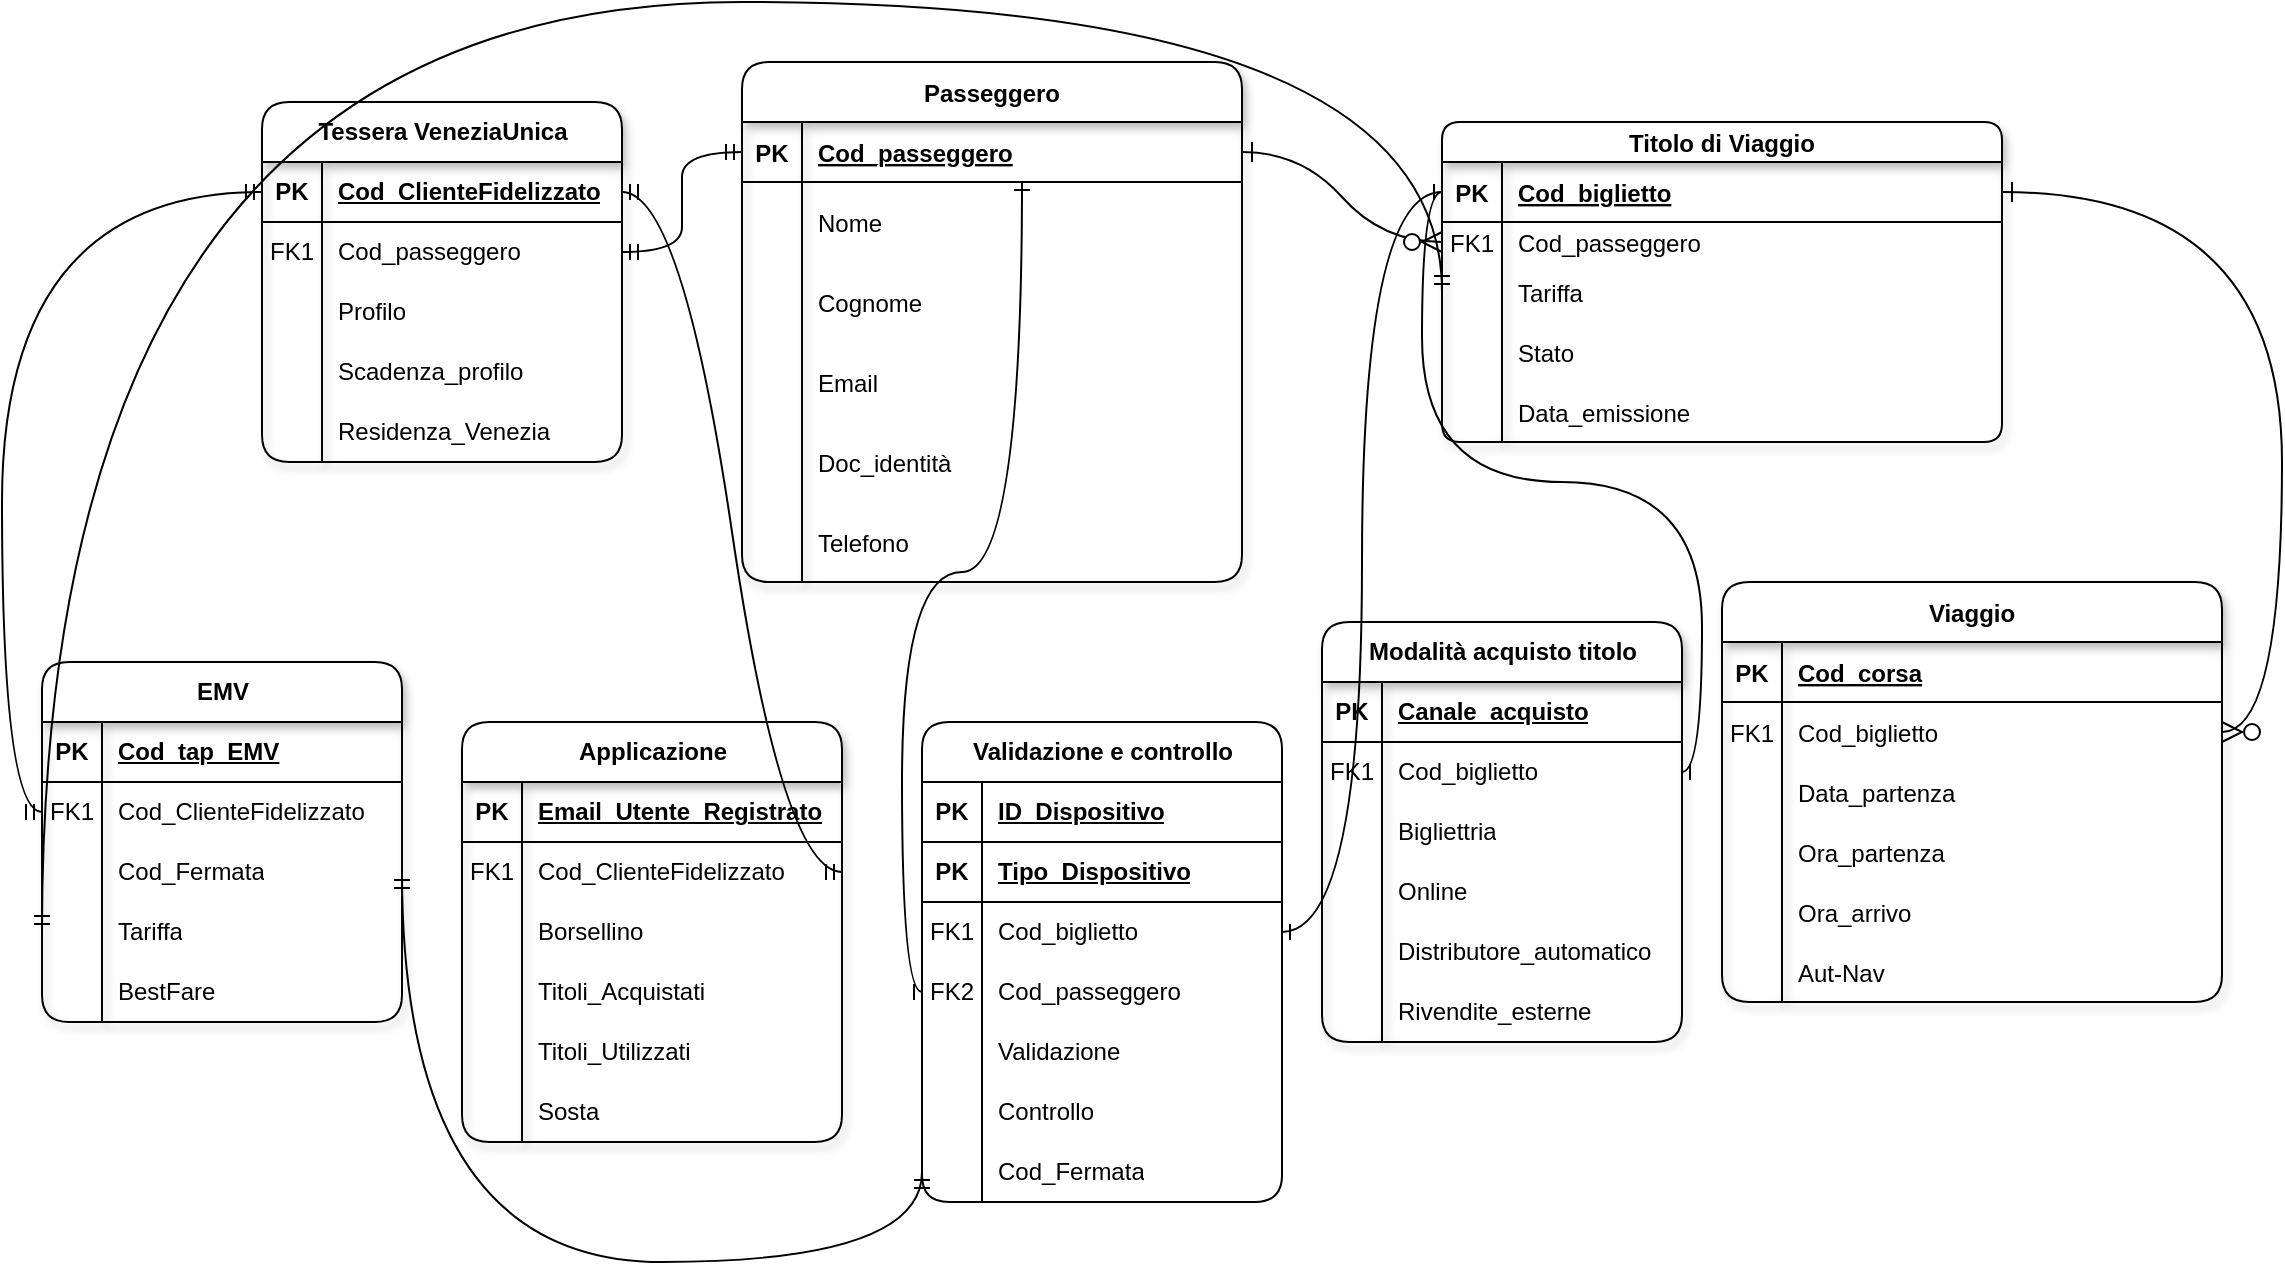 <mxfile version="26.2.9">
  <diagram id="uiYRO5abtkXsptoAHtHN" name="Page-1">
    <mxGraphModel grid="1" page="0" gridSize="10" guides="1" tooltips="1" connect="1" arrows="1" fold="1" pageScale="1" pageWidth="827" pageHeight="1169" math="0" shadow="0">
      <root>
        <mxCell id="0" />
        <mxCell id="1" parent="0" />
        <mxCell id="qtlyHXElB4__tiP_mfNX-1" value="" style="edgeStyle=entityRelationEdgeStyle;endArrow=ERzeroToMany;startArrow=ERone;endFill=1;startFill=0;rounded=0;fontSize=12;startSize=8;endSize=8;curved=1;" edge="1" parent="1" source="qtlyHXElB4__tiP_mfNX-24" target="qtlyHXElB4__tiP_mfNX-7">
          <mxGeometry width="100" height="100" relative="1" as="geometry">
            <mxPoint x="240" y="620" as="sourcePoint" />
            <mxPoint x="340" y="520" as="targetPoint" />
          </mxGeometry>
        </mxCell>
        <mxCell id="qtlyHXElB4__tiP_mfNX-2" value="" style="edgeStyle=entityRelationEdgeStyle;endArrow=ERzeroToMany;startArrow=ERone;endFill=1;startFill=0;rounded=0;fontSize=12;startSize=8;endSize=8;curved=1;" edge="1" parent="1" source="qtlyHXElB4__tiP_mfNX-4" target="qtlyHXElB4__tiP_mfNX-17">
          <mxGeometry width="100" height="100" relative="1" as="geometry">
            <mxPoint x="300" y="80" as="sourcePoint" />
            <mxPoint x="360" y="105" as="targetPoint" />
          </mxGeometry>
        </mxCell>
        <mxCell id="qtlyHXElB4__tiP_mfNX-13" value="Viaggio" style="shape=table;startSize=30;container=1;collapsible=1;childLayout=tableLayout;fixedRows=1;rowLines=0;fontStyle=1;align=center;resizeLast=1;rounded=1;shadow=1;" vertex="1" parent="1">
          <mxGeometry x="660" y="20" width="250" height="210" as="geometry" />
        </mxCell>
        <mxCell id="qtlyHXElB4__tiP_mfNX-14" value="" style="shape=partialRectangle;collapsible=0;dropTarget=0;pointerEvents=0;fillColor=none;points=[[0,0.5],[1,0.5]];portConstraint=eastwest;top=0;left=0;right=0;bottom=1;" vertex="1" parent="qtlyHXElB4__tiP_mfNX-13">
          <mxGeometry y="30" width="250" height="30" as="geometry" />
        </mxCell>
        <mxCell id="qtlyHXElB4__tiP_mfNX-15" value="PK" style="shape=partialRectangle;overflow=hidden;connectable=0;fillColor=none;top=0;left=0;bottom=0;right=0;fontStyle=1;" vertex="1" parent="qtlyHXElB4__tiP_mfNX-14">
          <mxGeometry width="30" height="30" as="geometry">
            <mxRectangle width="30" height="30" as="alternateBounds" />
          </mxGeometry>
        </mxCell>
        <mxCell id="qtlyHXElB4__tiP_mfNX-16" value="Cod_corsa" style="shape=partialRectangle;overflow=hidden;connectable=0;fillColor=none;top=0;left=0;bottom=0;right=0;align=left;spacingLeft=6;fontStyle=5;" vertex="1" parent="qtlyHXElB4__tiP_mfNX-14">
          <mxGeometry x="30" width="220" height="30" as="geometry">
            <mxRectangle width="220" height="30" as="alternateBounds" />
          </mxGeometry>
        </mxCell>
        <mxCell id="qtlyHXElB4__tiP_mfNX-17" value="" style="shape=partialRectangle;collapsible=0;dropTarget=0;pointerEvents=0;fillColor=none;points=[[0,0.5],[1,0.5]];portConstraint=eastwest;top=0;left=0;right=0;bottom=0;" vertex="1" parent="qtlyHXElB4__tiP_mfNX-13">
          <mxGeometry y="60" width="250" height="30" as="geometry" />
        </mxCell>
        <mxCell id="qtlyHXElB4__tiP_mfNX-18" value="FK1" style="shape=partialRectangle;overflow=hidden;connectable=0;fillColor=none;top=0;left=0;bottom=0;right=0;" vertex="1" parent="qtlyHXElB4__tiP_mfNX-17">
          <mxGeometry width="30" height="30" as="geometry">
            <mxRectangle width="30" height="30" as="alternateBounds" />
          </mxGeometry>
        </mxCell>
        <mxCell id="qtlyHXElB4__tiP_mfNX-19" value="Cod_biglietto" style="shape=partialRectangle;overflow=hidden;connectable=0;fillColor=none;top=0;left=0;bottom=0;right=0;align=left;spacingLeft=6;" vertex="1" parent="qtlyHXElB4__tiP_mfNX-17">
          <mxGeometry x="30" width="220" height="30" as="geometry">
            <mxRectangle width="220" height="30" as="alternateBounds" />
          </mxGeometry>
        </mxCell>
        <mxCell id="Q93QA_7wj12qFt4xkUNY-64" style="shape=partialRectangle;collapsible=0;dropTarget=0;pointerEvents=0;fillColor=none;points=[[0,0.5],[1,0.5]];portConstraint=eastwest;top=0;left=0;right=0;bottom=0;" vertex="1" parent="qtlyHXElB4__tiP_mfNX-13">
          <mxGeometry y="90" width="250" height="30" as="geometry" />
        </mxCell>
        <mxCell id="Q93QA_7wj12qFt4xkUNY-65" style="shape=partialRectangle;overflow=hidden;connectable=0;fillColor=none;top=0;left=0;bottom=0;right=0;" vertex="1" parent="Q93QA_7wj12qFt4xkUNY-64">
          <mxGeometry width="30" height="30" as="geometry">
            <mxRectangle width="30" height="30" as="alternateBounds" />
          </mxGeometry>
        </mxCell>
        <mxCell id="Q93QA_7wj12qFt4xkUNY-66" value="Data_partenza" style="shape=partialRectangle;overflow=hidden;connectable=0;fillColor=none;top=0;left=0;bottom=0;right=0;align=left;spacingLeft=6;" vertex="1" parent="Q93QA_7wj12qFt4xkUNY-64">
          <mxGeometry x="30" width="220" height="30" as="geometry">
            <mxRectangle width="220" height="30" as="alternateBounds" />
          </mxGeometry>
        </mxCell>
        <mxCell id="Q93QA_7wj12qFt4xkUNY-67" style="shape=partialRectangle;collapsible=0;dropTarget=0;pointerEvents=0;fillColor=none;points=[[0,0.5],[1,0.5]];portConstraint=eastwest;top=0;left=0;right=0;bottom=0;" vertex="1" parent="qtlyHXElB4__tiP_mfNX-13">
          <mxGeometry y="120" width="250" height="30" as="geometry" />
        </mxCell>
        <mxCell id="Q93QA_7wj12qFt4xkUNY-68" style="shape=partialRectangle;overflow=hidden;connectable=0;fillColor=none;top=0;left=0;bottom=0;right=0;" vertex="1" parent="Q93QA_7wj12qFt4xkUNY-67">
          <mxGeometry width="30" height="30" as="geometry">
            <mxRectangle width="30" height="30" as="alternateBounds" />
          </mxGeometry>
        </mxCell>
        <mxCell id="Q93QA_7wj12qFt4xkUNY-69" value="Ora_partenza" style="shape=partialRectangle;overflow=hidden;connectable=0;fillColor=none;top=0;left=0;bottom=0;right=0;align=left;spacingLeft=6;" vertex="1" parent="Q93QA_7wj12qFt4xkUNY-67">
          <mxGeometry x="30" width="220" height="30" as="geometry">
            <mxRectangle width="220" height="30" as="alternateBounds" />
          </mxGeometry>
        </mxCell>
        <mxCell id="Q93QA_7wj12qFt4xkUNY-70" style="shape=partialRectangle;collapsible=0;dropTarget=0;pointerEvents=0;fillColor=none;points=[[0,0.5],[1,0.5]];portConstraint=eastwest;top=0;left=0;right=0;bottom=0;" vertex="1" parent="qtlyHXElB4__tiP_mfNX-13">
          <mxGeometry y="150" width="250" height="30" as="geometry" />
        </mxCell>
        <mxCell id="Q93QA_7wj12qFt4xkUNY-71" style="shape=partialRectangle;overflow=hidden;connectable=0;fillColor=none;top=0;left=0;bottom=0;right=0;" vertex="1" parent="Q93QA_7wj12qFt4xkUNY-70">
          <mxGeometry width="30" height="30" as="geometry">
            <mxRectangle width="30" height="30" as="alternateBounds" />
          </mxGeometry>
        </mxCell>
        <mxCell id="Q93QA_7wj12qFt4xkUNY-72" value="Ora_arrivo" style="shape=partialRectangle;overflow=hidden;connectable=0;fillColor=none;top=0;left=0;bottom=0;right=0;align=left;spacingLeft=6;" vertex="1" parent="Q93QA_7wj12qFt4xkUNY-70">
          <mxGeometry x="30" width="220" height="30" as="geometry">
            <mxRectangle width="220" height="30" as="alternateBounds" />
          </mxGeometry>
        </mxCell>
        <mxCell id="VgCoG-V-ypFMIO2F6Fua-1" style="shape=partialRectangle;collapsible=0;dropTarget=0;pointerEvents=0;fillColor=none;points=[[0,0.5],[1,0.5]];portConstraint=eastwest;top=0;left=0;right=0;bottom=0;" vertex="1" parent="qtlyHXElB4__tiP_mfNX-13">
          <mxGeometry y="180" width="250" height="30" as="geometry" />
        </mxCell>
        <mxCell id="VgCoG-V-ypFMIO2F6Fua-2" style="shape=partialRectangle;overflow=hidden;connectable=0;fillColor=none;top=0;left=0;bottom=0;right=0;" vertex="1" parent="VgCoG-V-ypFMIO2F6Fua-1">
          <mxGeometry width="30" height="30" as="geometry">
            <mxRectangle width="30" height="30" as="alternateBounds" />
          </mxGeometry>
        </mxCell>
        <mxCell id="VgCoG-V-ypFMIO2F6Fua-3" value="Aut-Nav" style="shape=partialRectangle;overflow=hidden;connectable=0;fillColor=none;top=0;left=0;bottom=0;right=0;align=left;spacingLeft=6;" vertex="1" parent="VgCoG-V-ypFMIO2F6Fua-1">
          <mxGeometry x="30" width="220" height="30" as="geometry">
            <mxRectangle width="220" height="30" as="alternateBounds" />
          </mxGeometry>
        </mxCell>
        <mxCell id="qtlyHXElB4__tiP_mfNX-23" value="Passeggero" style="shape=table;startSize=30;container=1;collapsible=1;childLayout=tableLayout;fixedRows=1;rowLines=0;fontStyle=1;align=center;resizeLast=1;movable=1;resizable=1;rotatable=1;deletable=1;editable=1;locked=0;connectable=1;noLabel=0;rounded=1;swimlaneLine=1;fillColor=default;shadow=1;" vertex="1" parent="1">
          <mxGeometry x="170" y="-240" width="250" height="260" as="geometry" />
        </mxCell>
        <mxCell id="qtlyHXElB4__tiP_mfNX-24" value="" style="shape=partialRectangle;collapsible=0;dropTarget=0;pointerEvents=0;fillColor=none;points=[[0,0.5],[1,0.5]];portConstraint=eastwest;top=0;left=0;right=0;bottom=1;" vertex="1" parent="qtlyHXElB4__tiP_mfNX-23">
          <mxGeometry y="30" width="250" height="30" as="geometry" />
        </mxCell>
        <mxCell id="qtlyHXElB4__tiP_mfNX-25" value="PK" style="shape=partialRectangle;overflow=hidden;connectable=0;fillColor=none;top=0;left=0;bottom=0;right=0;fontStyle=1;" vertex="1" parent="qtlyHXElB4__tiP_mfNX-24">
          <mxGeometry width="30" height="30" as="geometry">
            <mxRectangle width="30" height="30" as="alternateBounds" />
          </mxGeometry>
        </mxCell>
        <mxCell id="qtlyHXElB4__tiP_mfNX-26" value="Cod_passeggero" style="shape=partialRectangle;overflow=hidden;connectable=1;fillColor=none;top=0;left=0;bottom=0;right=0;align=left;spacingLeft=6;fontStyle=5;movable=1;resizable=1;rotatable=1;deletable=1;editable=1;locked=0;" vertex="1" parent="qtlyHXElB4__tiP_mfNX-24">
          <mxGeometry x="30" width="220" height="30" as="geometry">
            <mxRectangle width="220" height="30" as="alternateBounds" />
          </mxGeometry>
        </mxCell>
        <mxCell id="qtlyHXElB4__tiP_mfNX-27" value="" style="shape=partialRectangle;collapsible=0;dropTarget=0;pointerEvents=0;fillColor=none;points=[[0,0.5],[1,0.5]];portConstraint=eastwest;top=0;left=0;right=0;bottom=0;" vertex="1" parent="qtlyHXElB4__tiP_mfNX-23">
          <mxGeometry y="60" width="250" height="40" as="geometry" />
        </mxCell>
        <mxCell id="qtlyHXElB4__tiP_mfNX-28" value="" style="shape=partialRectangle;overflow=hidden;connectable=0;fillColor=none;top=0;left=0;bottom=0;right=0;" vertex="1" parent="qtlyHXElB4__tiP_mfNX-27">
          <mxGeometry width="30" height="40" as="geometry">
            <mxRectangle width="30" height="40" as="alternateBounds" />
          </mxGeometry>
        </mxCell>
        <mxCell id="qtlyHXElB4__tiP_mfNX-29" value="Nome" style="shape=partialRectangle;overflow=hidden;connectable=0;fillColor=none;top=0;left=0;bottom=0;right=0;align=left;spacingLeft=6;" vertex="1" parent="qtlyHXElB4__tiP_mfNX-27">
          <mxGeometry x="30" width="220" height="40" as="geometry">
            <mxRectangle width="220" height="40" as="alternateBounds" />
          </mxGeometry>
        </mxCell>
        <mxCell id="Q93QA_7wj12qFt4xkUNY-43" style="shape=partialRectangle;collapsible=0;dropTarget=0;pointerEvents=0;fillColor=none;points=[[0,0.5],[1,0.5]];portConstraint=eastwest;top=0;left=0;right=0;bottom=0;" vertex="1" parent="qtlyHXElB4__tiP_mfNX-23">
          <mxGeometry y="100" width="250" height="40" as="geometry" />
        </mxCell>
        <mxCell id="Q93QA_7wj12qFt4xkUNY-44" style="shape=partialRectangle;overflow=hidden;connectable=0;fillColor=none;top=0;left=0;bottom=0;right=0;" vertex="1" parent="Q93QA_7wj12qFt4xkUNY-43">
          <mxGeometry width="30" height="40" as="geometry">
            <mxRectangle width="30" height="40" as="alternateBounds" />
          </mxGeometry>
        </mxCell>
        <mxCell id="Q93QA_7wj12qFt4xkUNY-45" value="Cognome" style="shape=partialRectangle;overflow=hidden;connectable=0;fillColor=none;top=0;left=0;bottom=0;right=0;align=left;spacingLeft=6;" vertex="1" parent="Q93QA_7wj12qFt4xkUNY-43">
          <mxGeometry x="30" width="220" height="40" as="geometry">
            <mxRectangle width="220" height="40" as="alternateBounds" />
          </mxGeometry>
        </mxCell>
        <mxCell id="Q93QA_7wj12qFt4xkUNY-46" style="shape=partialRectangle;collapsible=0;dropTarget=0;pointerEvents=0;fillColor=none;points=[[0,0.5],[1,0.5]];portConstraint=eastwest;top=0;left=0;right=0;bottom=0;" vertex="1" parent="qtlyHXElB4__tiP_mfNX-23">
          <mxGeometry y="140" width="250" height="40" as="geometry" />
        </mxCell>
        <mxCell id="Q93QA_7wj12qFt4xkUNY-47" style="shape=partialRectangle;overflow=hidden;connectable=0;fillColor=none;top=0;left=0;bottom=0;right=0;" vertex="1" parent="Q93QA_7wj12qFt4xkUNY-46">
          <mxGeometry width="30" height="40" as="geometry">
            <mxRectangle width="30" height="40" as="alternateBounds" />
          </mxGeometry>
        </mxCell>
        <mxCell id="Q93QA_7wj12qFt4xkUNY-48" value="Email" style="shape=partialRectangle;overflow=hidden;connectable=0;fillColor=none;top=0;left=0;bottom=0;right=0;align=left;spacingLeft=6;" vertex="1" parent="Q93QA_7wj12qFt4xkUNY-46">
          <mxGeometry x="30" width="220" height="40" as="geometry">
            <mxRectangle width="220" height="40" as="alternateBounds" />
          </mxGeometry>
        </mxCell>
        <mxCell id="Q93QA_7wj12qFt4xkUNY-49" style="shape=partialRectangle;collapsible=0;dropTarget=0;pointerEvents=0;fillColor=none;points=[[0,0.5],[1,0.5]];portConstraint=eastwest;top=0;left=0;right=0;bottom=0;" vertex="1" parent="qtlyHXElB4__tiP_mfNX-23">
          <mxGeometry y="180" width="250" height="40" as="geometry" />
        </mxCell>
        <mxCell id="Q93QA_7wj12qFt4xkUNY-50" style="shape=partialRectangle;overflow=hidden;connectable=0;fillColor=none;top=0;left=0;bottom=0;right=0;" vertex="1" parent="Q93QA_7wj12qFt4xkUNY-49">
          <mxGeometry width="30" height="40" as="geometry">
            <mxRectangle width="30" height="40" as="alternateBounds" />
          </mxGeometry>
        </mxCell>
        <mxCell id="Q93QA_7wj12qFt4xkUNY-51" value="Doc_identità" style="shape=partialRectangle;overflow=hidden;connectable=0;fillColor=none;top=0;left=0;bottom=0;right=0;align=left;spacingLeft=6;" vertex="1" parent="Q93QA_7wj12qFt4xkUNY-49">
          <mxGeometry x="30" width="220" height="40" as="geometry">
            <mxRectangle width="220" height="40" as="alternateBounds" />
          </mxGeometry>
        </mxCell>
        <mxCell id="Q93QA_7wj12qFt4xkUNY-52" style="shape=partialRectangle;collapsible=0;dropTarget=0;pointerEvents=0;fillColor=none;points=[[0,0.5],[1,0.5]];portConstraint=eastwest;top=0;left=0;right=0;bottom=0;" vertex="1" parent="qtlyHXElB4__tiP_mfNX-23">
          <mxGeometry y="220" width="250" height="40" as="geometry" />
        </mxCell>
        <mxCell id="Q93QA_7wj12qFt4xkUNY-53" style="shape=partialRectangle;overflow=hidden;connectable=0;fillColor=none;top=0;left=0;bottom=0;right=0;" vertex="1" parent="Q93QA_7wj12qFt4xkUNY-52">
          <mxGeometry width="30" height="40" as="geometry">
            <mxRectangle width="30" height="40" as="alternateBounds" />
          </mxGeometry>
        </mxCell>
        <mxCell id="Q93QA_7wj12qFt4xkUNY-54" value="Telefono" style="shape=partialRectangle;overflow=hidden;connectable=0;fillColor=none;top=0;left=0;bottom=0;right=0;align=left;spacingLeft=6;" vertex="1" parent="Q93QA_7wj12qFt4xkUNY-52">
          <mxGeometry x="30" width="220" height="40" as="geometry">
            <mxRectangle width="220" height="40" as="alternateBounds" />
          </mxGeometry>
        </mxCell>
        <mxCell id="qtlyHXElB4__tiP_mfNX-3" value="Titolo di Viaggio" style="shape=table;startSize=20;container=1;collapsible=1;childLayout=tableLayout;fixedRows=1;rowLines=0;fontStyle=1;align=center;resizeLast=1;resizeLastRow=0;rounded=1;shadow=1;" vertex="1" parent="1">
          <mxGeometry x="520" y="-210" width="280" height="160" as="geometry" />
        </mxCell>
        <mxCell id="qtlyHXElB4__tiP_mfNX-4" value="" style="shape=partialRectangle;collapsible=0;dropTarget=0;pointerEvents=0;fillColor=none;points=[[0,0.5],[1,0.5]];portConstraint=eastwest;top=0;left=0;right=0;bottom=1;resizeLastRow=0;" vertex="1" parent="qtlyHXElB4__tiP_mfNX-3">
          <mxGeometry y="20" width="280" height="30" as="geometry" />
        </mxCell>
        <mxCell id="qtlyHXElB4__tiP_mfNX-5" value="PK" style="shape=partialRectangle;overflow=hidden;connectable=0;fillColor=none;top=0;left=0;bottom=0;right=0;fontStyle=1;resizeLastRow=0;" vertex="1" parent="qtlyHXElB4__tiP_mfNX-4">
          <mxGeometry width="30" height="30" as="geometry">
            <mxRectangle width="30" height="30" as="alternateBounds" />
          </mxGeometry>
        </mxCell>
        <mxCell id="qtlyHXElB4__tiP_mfNX-6" value="Cod_biglietto" style="shape=partialRectangle;overflow=hidden;connectable=0;fillColor=none;top=0;left=0;bottom=0;right=0;align=left;spacingLeft=6;fontStyle=5;resizeLastRow=0;" vertex="1" parent="qtlyHXElB4__tiP_mfNX-4">
          <mxGeometry x="30" width="250" height="30" as="geometry">
            <mxRectangle width="250" height="30" as="alternateBounds" />
          </mxGeometry>
        </mxCell>
        <mxCell id="qtlyHXElB4__tiP_mfNX-7" value="" style="shape=partialRectangle;collapsible=0;dropTarget=0;pointerEvents=0;fillColor=none;points=[[0,0.5],[1,0.5]];portConstraint=eastwest;top=0;left=0;right=0;bottom=0;resizeLastRow=0;" vertex="1" parent="qtlyHXElB4__tiP_mfNX-3">
          <mxGeometry y="50" width="280" height="20" as="geometry" />
        </mxCell>
        <mxCell id="qtlyHXElB4__tiP_mfNX-8" value="FK1" style="shape=partialRectangle;overflow=hidden;connectable=0;fillColor=none;top=0;left=0;bottom=0;right=0;resizeLastRow=0;" vertex="1" parent="qtlyHXElB4__tiP_mfNX-7">
          <mxGeometry width="30" height="20" as="geometry">
            <mxRectangle width="30" height="20" as="alternateBounds" />
          </mxGeometry>
        </mxCell>
        <mxCell id="qtlyHXElB4__tiP_mfNX-9" value="Cod_passeggero" style="shape=partialRectangle;overflow=hidden;connectable=0;fillColor=none;top=0;left=0;bottom=0;right=0;align=left;spacingLeft=6;resizeLastRow=0;" vertex="1" parent="qtlyHXElB4__tiP_mfNX-7">
          <mxGeometry x="30" width="250" height="20" as="geometry">
            <mxRectangle width="250" height="20" as="alternateBounds" />
          </mxGeometry>
        </mxCell>
        <mxCell id="qtlyHXElB4__tiP_mfNX-10" value="" style="shape=partialRectangle;collapsible=0;dropTarget=0;pointerEvents=0;fillColor=none;points=[[0,0.5],[1,0.5]];portConstraint=eastwest;top=0;left=0;right=0;bottom=0;resizeLastRow=0;" vertex="1" parent="qtlyHXElB4__tiP_mfNX-3">
          <mxGeometry y="70" width="280" height="30" as="geometry" />
        </mxCell>
        <mxCell id="qtlyHXElB4__tiP_mfNX-11" value="" style="shape=partialRectangle;overflow=hidden;connectable=0;fillColor=none;top=0;left=0;bottom=0;right=0;resizeLastRow=0;" vertex="1" parent="qtlyHXElB4__tiP_mfNX-10">
          <mxGeometry width="30" height="30" as="geometry">
            <mxRectangle width="30" height="30" as="alternateBounds" />
          </mxGeometry>
        </mxCell>
        <mxCell id="qtlyHXElB4__tiP_mfNX-12" value="Tariffa" style="shape=partialRectangle;overflow=hidden;connectable=0;fillColor=none;top=0;left=0;bottom=0;right=0;align=left;spacingLeft=6;resizeLastRow=0;" vertex="1" parent="qtlyHXElB4__tiP_mfNX-10">
          <mxGeometry x="30" width="250" height="30" as="geometry">
            <mxRectangle width="250" height="30" as="alternateBounds" />
          </mxGeometry>
        </mxCell>
        <mxCell id="Q93QA_7wj12qFt4xkUNY-55" style="shape=partialRectangle;collapsible=0;dropTarget=0;pointerEvents=0;fillColor=none;points=[[0,0.5],[1,0.5]];portConstraint=eastwest;top=0;left=0;right=0;bottom=0;resizeLastRow=0;" vertex="1" parent="qtlyHXElB4__tiP_mfNX-3">
          <mxGeometry y="100" width="280" height="30" as="geometry" />
        </mxCell>
        <mxCell id="Q93QA_7wj12qFt4xkUNY-56" style="shape=partialRectangle;overflow=hidden;connectable=0;fillColor=none;top=0;left=0;bottom=0;right=0;resizeLastRow=0;" vertex="1" parent="Q93QA_7wj12qFt4xkUNY-55">
          <mxGeometry width="30" height="30" as="geometry">
            <mxRectangle width="30" height="30" as="alternateBounds" />
          </mxGeometry>
        </mxCell>
        <mxCell id="Q93QA_7wj12qFt4xkUNY-57" value="Stato" style="shape=partialRectangle;overflow=hidden;connectable=0;fillColor=none;top=0;left=0;bottom=0;right=0;align=left;spacingLeft=6;resizeLastRow=0;" vertex="1" parent="Q93QA_7wj12qFt4xkUNY-55">
          <mxGeometry x="30" width="250" height="30" as="geometry">
            <mxRectangle width="250" height="30" as="alternateBounds" />
          </mxGeometry>
        </mxCell>
        <mxCell id="Q93QA_7wj12qFt4xkUNY-58" style="shape=partialRectangle;collapsible=0;dropTarget=0;pointerEvents=0;fillColor=none;points=[[0,0.5],[1,0.5]];portConstraint=eastwest;top=0;left=0;right=0;bottom=0;resizeLastRow=0;" vertex="1" parent="qtlyHXElB4__tiP_mfNX-3">
          <mxGeometry y="130" width="280" height="30" as="geometry" />
        </mxCell>
        <mxCell id="Q93QA_7wj12qFt4xkUNY-59" style="shape=partialRectangle;overflow=hidden;connectable=0;fillColor=none;top=0;left=0;bottom=0;right=0;resizeLastRow=0;" vertex="1" parent="Q93QA_7wj12qFt4xkUNY-58">
          <mxGeometry width="30" height="30" as="geometry">
            <mxRectangle width="30" height="30" as="alternateBounds" />
          </mxGeometry>
        </mxCell>
        <mxCell id="Q93QA_7wj12qFt4xkUNY-60" value="Data_emissione" style="shape=partialRectangle;overflow=hidden;connectable=0;fillColor=none;top=0;left=0;bottom=0;right=0;align=left;spacingLeft=6;resizeLastRow=0;" vertex="1" parent="Q93QA_7wj12qFt4xkUNY-58">
          <mxGeometry x="30" width="250" height="30" as="geometry">
            <mxRectangle width="250" height="30" as="alternateBounds" />
          </mxGeometry>
        </mxCell>
        <mxCell id="Q93QA_7wj12qFt4xkUNY-19" value="Modalità acquisto titolo" style="shape=table;startSize=30;container=1;collapsible=1;childLayout=tableLayout;fixedRows=1;rowLines=0;fontStyle=1;align=center;resizeLast=1;html=1;rounded=1;shadow=1;" vertex="1" parent="1">
          <mxGeometry x="460" y="40" width="180" height="210" as="geometry" />
        </mxCell>
        <mxCell id="Q93QA_7wj12qFt4xkUNY-20" value="" style="shape=tableRow;horizontal=0;startSize=0;swimlaneHead=0;swimlaneBody=0;fillColor=none;collapsible=0;dropTarget=0;points=[[0,0.5],[1,0.5]];portConstraint=eastwest;top=0;left=0;right=0;bottom=1;" vertex="1" parent="Q93QA_7wj12qFt4xkUNY-19">
          <mxGeometry y="30" width="180" height="30" as="geometry" />
        </mxCell>
        <mxCell id="Q93QA_7wj12qFt4xkUNY-21" value="PK" style="shape=partialRectangle;connectable=0;fillColor=none;top=0;left=0;bottom=0;right=0;fontStyle=1;overflow=hidden;whiteSpace=wrap;html=1;" vertex="1" parent="Q93QA_7wj12qFt4xkUNY-20">
          <mxGeometry width="30" height="30" as="geometry">
            <mxRectangle width="30" height="30" as="alternateBounds" />
          </mxGeometry>
        </mxCell>
        <mxCell id="Q93QA_7wj12qFt4xkUNY-22" value="Canale_acquisto" style="shape=partialRectangle;connectable=0;fillColor=none;top=0;left=0;bottom=0;right=0;align=left;spacingLeft=6;fontStyle=5;overflow=hidden;whiteSpace=wrap;html=1;" vertex="1" parent="Q93QA_7wj12qFt4xkUNY-20">
          <mxGeometry x="30" width="150" height="30" as="geometry">
            <mxRectangle width="150" height="30" as="alternateBounds" />
          </mxGeometry>
        </mxCell>
        <mxCell id="Q93QA_7wj12qFt4xkUNY-23" value="" style="shape=tableRow;horizontal=0;startSize=0;swimlaneHead=0;swimlaneBody=0;fillColor=none;collapsible=0;dropTarget=0;points=[[0,0.5],[1,0.5]];portConstraint=eastwest;top=0;left=0;right=0;bottom=0;" vertex="1" parent="Q93QA_7wj12qFt4xkUNY-19">
          <mxGeometry y="60" width="180" height="30" as="geometry" />
        </mxCell>
        <mxCell id="Q93QA_7wj12qFt4xkUNY-24" value="FK1" style="shape=partialRectangle;connectable=0;fillColor=none;top=0;left=0;bottom=0;right=0;editable=1;overflow=hidden;whiteSpace=wrap;html=1;" vertex="1" parent="Q93QA_7wj12qFt4xkUNY-23">
          <mxGeometry width="30" height="30" as="geometry">
            <mxRectangle width="30" height="30" as="alternateBounds" />
          </mxGeometry>
        </mxCell>
        <mxCell id="Q93QA_7wj12qFt4xkUNY-25" value="Cod_biglietto" style="shape=partialRectangle;connectable=0;fillColor=none;top=0;left=0;bottom=0;right=0;align=left;spacingLeft=6;overflow=hidden;whiteSpace=wrap;html=1;" vertex="1" parent="Q93QA_7wj12qFt4xkUNY-23">
          <mxGeometry x="30" width="150" height="30" as="geometry">
            <mxRectangle width="150" height="30" as="alternateBounds" />
          </mxGeometry>
        </mxCell>
        <mxCell id="Q93QA_7wj12qFt4xkUNY-26" value="" style="shape=tableRow;horizontal=0;startSize=0;swimlaneHead=0;swimlaneBody=0;fillColor=none;collapsible=0;dropTarget=0;points=[[0,0.5],[1,0.5]];portConstraint=eastwest;top=0;left=0;right=0;bottom=0;" vertex="1" parent="Q93QA_7wj12qFt4xkUNY-19">
          <mxGeometry y="90" width="180" height="30" as="geometry" />
        </mxCell>
        <mxCell id="Q93QA_7wj12qFt4xkUNY-27" value="" style="shape=partialRectangle;connectable=0;fillColor=none;top=0;left=0;bottom=0;right=0;editable=1;overflow=hidden;whiteSpace=wrap;html=1;" vertex="1" parent="Q93QA_7wj12qFt4xkUNY-26">
          <mxGeometry width="30" height="30" as="geometry">
            <mxRectangle width="30" height="30" as="alternateBounds" />
          </mxGeometry>
        </mxCell>
        <mxCell id="Q93QA_7wj12qFt4xkUNY-28" value="Bigliettria" style="shape=partialRectangle;connectable=0;fillColor=none;top=0;left=0;bottom=0;right=0;align=left;spacingLeft=6;overflow=hidden;whiteSpace=wrap;html=1;" vertex="1" parent="Q93QA_7wj12qFt4xkUNY-26">
          <mxGeometry x="30" width="150" height="30" as="geometry">
            <mxRectangle width="150" height="30" as="alternateBounds" />
          </mxGeometry>
        </mxCell>
        <mxCell id="Q93QA_7wj12qFt4xkUNY-34" style="shape=tableRow;horizontal=0;startSize=0;swimlaneHead=0;swimlaneBody=0;fillColor=none;collapsible=0;dropTarget=0;points=[[0,0.5],[1,0.5]];portConstraint=eastwest;top=0;left=0;right=0;bottom=0;" vertex="1" parent="Q93QA_7wj12qFt4xkUNY-19">
          <mxGeometry y="120" width="180" height="30" as="geometry" />
        </mxCell>
        <mxCell id="Q93QA_7wj12qFt4xkUNY-35" style="shape=partialRectangle;connectable=0;fillColor=none;top=0;left=0;bottom=0;right=0;editable=1;overflow=hidden;whiteSpace=wrap;html=1;" vertex="1" parent="Q93QA_7wj12qFt4xkUNY-34">
          <mxGeometry width="30" height="30" as="geometry">
            <mxRectangle width="30" height="30" as="alternateBounds" />
          </mxGeometry>
        </mxCell>
        <mxCell id="Q93QA_7wj12qFt4xkUNY-36" value="Online" style="shape=partialRectangle;connectable=0;fillColor=none;top=0;left=0;bottom=0;right=0;align=left;spacingLeft=6;overflow=hidden;whiteSpace=wrap;html=1;" vertex="1" parent="Q93QA_7wj12qFt4xkUNY-34">
          <mxGeometry x="30" width="150" height="30" as="geometry">
            <mxRectangle width="150" height="30" as="alternateBounds" />
          </mxGeometry>
        </mxCell>
        <mxCell id="Q93QA_7wj12qFt4xkUNY-37" style="shape=tableRow;horizontal=0;startSize=0;swimlaneHead=0;swimlaneBody=0;fillColor=none;collapsible=0;dropTarget=0;points=[[0,0.5],[1,0.5]];portConstraint=eastwest;top=0;left=0;right=0;bottom=0;" vertex="1" parent="Q93QA_7wj12qFt4xkUNY-19">
          <mxGeometry y="150" width="180" height="30" as="geometry" />
        </mxCell>
        <mxCell id="Q93QA_7wj12qFt4xkUNY-38" style="shape=partialRectangle;connectable=0;fillColor=none;top=0;left=0;bottom=0;right=0;editable=1;overflow=hidden;whiteSpace=wrap;html=1;" vertex="1" parent="Q93QA_7wj12qFt4xkUNY-37">
          <mxGeometry width="30" height="30" as="geometry">
            <mxRectangle width="30" height="30" as="alternateBounds" />
          </mxGeometry>
        </mxCell>
        <mxCell id="Q93QA_7wj12qFt4xkUNY-39" value="Distributore_automatico" style="shape=partialRectangle;connectable=0;fillColor=none;top=0;left=0;bottom=0;right=0;align=left;spacingLeft=6;overflow=hidden;whiteSpace=wrap;html=1;" vertex="1" parent="Q93QA_7wj12qFt4xkUNY-37">
          <mxGeometry x="30" width="150" height="30" as="geometry">
            <mxRectangle width="150" height="30" as="alternateBounds" />
          </mxGeometry>
        </mxCell>
        <mxCell id="Q93QA_7wj12qFt4xkUNY-40" style="shape=tableRow;horizontal=0;startSize=0;swimlaneHead=0;swimlaneBody=0;fillColor=none;collapsible=0;dropTarget=0;points=[[0,0.5],[1,0.5]];portConstraint=eastwest;top=0;left=0;right=0;bottom=0;" vertex="1" parent="Q93QA_7wj12qFt4xkUNY-19">
          <mxGeometry y="180" width="180" height="30" as="geometry" />
        </mxCell>
        <mxCell id="Q93QA_7wj12qFt4xkUNY-41" style="shape=partialRectangle;connectable=0;fillColor=none;top=0;left=0;bottom=0;right=0;editable=1;overflow=hidden;whiteSpace=wrap;html=1;" vertex="1" parent="Q93QA_7wj12qFt4xkUNY-40">
          <mxGeometry width="30" height="30" as="geometry">
            <mxRectangle width="30" height="30" as="alternateBounds" />
          </mxGeometry>
        </mxCell>
        <mxCell id="Q93QA_7wj12qFt4xkUNY-42" value="Rivendite_esterne" style="shape=partialRectangle;connectable=0;fillColor=none;top=0;left=0;bottom=0;right=0;align=left;spacingLeft=6;overflow=hidden;whiteSpace=wrap;html=1;" vertex="1" parent="Q93QA_7wj12qFt4xkUNY-40">
          <mxGeometry x="30" width="150" height="30" as="geometry">
            <mxRectangle width="150" height="30" as="alternateBounds" />
          </mxGeometry>
        </mxCell>
        <mxCell id="Q93QA_7wj12qFt4xkUNY-33" value="" style="edgeStyle=orthogonalEdgeStyle;fontSize=12;html=1;endArrow=ERone;startArrow=ERone;rounded=0;startFill=0;curved=1;endFill=0;" edge="1" parent="1" source="Q93QA_7wj12qFt4xkUNY-23" target="qtlyHXElB4__tiP_mfNX-4">
          <mxGeometry width="100" height="100" relative="1" as="geometry">
            <mxPoint x="330" y="69.5" as="sourcePoint" />
            <mxPoint x="610" y="-115.5" as="targetPoint" />
          </mxGeometry>
        </mxCell>
        <mxCell id="VgCoG-V-ypFMIO2F6Fua-8" value="Validazione e controllo" style="shape=table;startSize=30;container=1;collapsible=1;childLayout=tableLayout;fixedRows=1;rowLines=0;fontStyle=1;align=center;resizeLast=1;html=1;rounded=1;" vertex="1" parent="1">
          <mxGeometry x="260" y="90" width="180" height="240" as="geometry" />
        </mxCell>
        <mxCell id="VgCoG-V-ypFMIO2F6Fua-9" value="" style="shape=tableRow;horizontal=0;startSize=0;swimlaneHead=0;swimlaneBody=0;fillColor=none;collapsible=0;dropTarget=0;points=[[0,0.5],[1,0.5]];portConstraint=eastwest;top=0;left=0;right=0;bottom=1;" vertex="1" parent="VgCoG-V-ypFMIO2F6Fua-8">
          <mxGeometry y="30" width="180" height="30" as="geometry" />
        </mxCell>
        <mxCell id="VgCoG-V-ypFMIO2F6Fua-10" value="PK" style="shape=partialRectangle;connectable=0;fillColor=none;top=0;left=0;bottom=0;right=0;fontStyle=1;overflow=hidden;whiteSpace=wrap;html=1;" vertex="1" parent="VgCoG-V-ypFMIO2F6Fua-9">
          <mxGeometry width="30" height="30" as="geometry">
            <mxRectangle width="30" height="30" as="alternateBounds" />
          </mxGeometry>
        </mxCell>
        <mxCell id="VgCoG-V-ypFMIO2F6Fua-11" value="ID_Dispositivo" style="shape=partialRectangle;connectable=0;fillColor=none;top=0;left=0;bottom=0;right=0;align=left;spacingLeft=6;fontStyle=5;overflow=hidden;whiteSpace=wrap;html=1;" vertex="1" parent="VgCoG-V-ypFMIO2F6Fua-9">
          <mxGeometry x="30" width="150" height="30" as="geometry">
            <mxRectangle width="150" height="30" as="alternateBounds" />
          </mxGeometry>
        </mxCell>
        <mxCell id="VgCoG-V-ypFMIO2F6Fua-21" style="shape=tableRow;horizontal=0;startSize=0;swimlaneHead=0;swimlaneBody=0;fillColor=none;collapsible=0;dropTarget=0;points=[[0,0.5],[1,0.5]];portConstraint=eastwest;top=0;left=0;right=0;bottom=1;" vertex="1" parent="VgCoG-V-ypFMIO2F6Fua-8">
          <mxGeometry y="60" width="180" height="30" as="geometry" />
        </mxCell>
        <mxCell id="VgCoG-V-ypFMIO2F6Fua-22" value="PK" style="shape=partialRectangle;connectable=0;fillColor=none;top=0;left=0;bottom=0;right=0;fontStyle=1;overflow=hidden;whiteSpace=wrap;html=1;" vertex="1" parent="VgCoG-V-ypFMIO2F6Fua-21">
          <mxGeometry width="30" height="30" as="geometry">
            <mxRectangle width="30" height="30" as="alternateBounds" />
          </mxGeometry>
        </mxCell>
        <mxCell id="VgCoG-V-ypFMIO2F6Fua-23" value="Tipo_Dispositivo" style="shape=partialRectangle;connectable=0;fillColor=none;top=0;left=0;bottom=0;right=0;align=left;spacingLeft=6;fontStyle=5;overflow=hidden;whiteSpace=wrap;html=1;" vertex="1" parent="VgCoG-V-ypFMIO2F6Fua-21">
          <mxGeometry x="30" width="150" height="30" as="geometry">
            <mxRectangle width="150" height="30" as="alternateBounds" />
          </mxGeometry>
        </mxCell>
        <mxCell id="VgCoG-V-ypFMIO2F6Fua-24" style="shape=tableRow;horizontal=0;startSize=0;swimlaneHead=0;swimlaneBody=0;fillColor=none;collapsible=0;dropTarget=0;points=[[0,0.5],[1,0.5]];portConstraint=eastwest;top=0;left=0;right=0;bottom=0;" vertex="1" parent="VgCoG-V-ypFMIO2F6Fua-8">
          <mxGeometry y="90" width="180" height="30" as="geometry" />
        </mxCell>
        <mxCell id="VgCoG-V-ypFMIO2F6Fua-25" value="FK1" style="shape=partialRectangle;connectable=0;fillColor=none;top=0;left=0;bottom=0;right=0;editable=1;overflow=hidden;whiteSpace=wrap;html=1;" vertex="1" parent="VgCoG-V-ypFMIO2F6Fua-24">
          <mxGeometry width="30" height="30" as="geometry">
            <mxRectangle width="30" height="30" as="alternateBounds" />
          </mxGeometry>
        </mxCell>
        <mxCell id="VgCoG-V-ypFMIO2F6Fua-26" value="Cod_biglietto" style="shape=partialRectangle;connectable=0;fillColor=none;top=0;left=0;bottom=0;right=0;align=left;spacingLeft=6;overflow=hidden;whiteSpace=wrap;html=1;" vertex="1" parent="VgCoG-V-ypFMIO2F6Fua-24">
          <mxGeometry x="30" width="150" height="30" as="geometry">
            <mxRectangle width="150" height="30" as="alternateBounds" />
          </mxGeometry>
        </mxCell>
        <mxCell id="VgCoG-V-ypFMIO2F6Fua-27" style="shape=tableRow;horizontal=0;startSize=0;swimlaneHead=0;swimlaneBody=0;fillColor=none;collapsible=0;dropTarget=0;points=[[0,0.5],[1,0.5]];portConstraint=eastwest;top=0;left=0;right=0;bottom=0;" vertex="1" parent="VgCoG-V-ypFMIO2F6Fua-8">
          <mxGeometry y="120" width="180" height="30" as="geometry" />
        </mxCell>
        <mxCell id="VgCoG-V-ypFMIO2F6Fua-28" value="FK2" style="shape=partialRectangle;connectable=0;fillColor=none;top=0;left=0;bottom=0;right=0;editable=1;overflow=hidden;whiteSpace=wrap;html=1;" vertex="1" parent="VgCoG-V-ypFMIO2F6Fua-27">
          <mxGeometry width="30" height="30" as="geometry">
            <mxRectangle width="30" height="30" as="alternateBounds" />
          </mxGeometry>
        </mxCell>
        <mxCell id="VgCoG-V-ypFMIO2F6Fua-29" value="Cod_passeggero" style="shape=partialRectangle;connectable=0;fillColor=none;top=0;left=0;bottom=0;right=0;align=left;spacingLeft=6;overflow=hidden;whiteSpace=wrap;html=1;" vertex="1" parent="VgCoG-V-ypFMIO2F6Fua-27">
          <mxGeometry x="30" width="150" height="30" as="geometry">
            <mxRectangle width="150" height="30" as="alternateBounds" />
          </mxGeometry>
        </mxCell>
        <mxCell id="VgCoG-V-ypFMIO2F6Fua-12" value="" style="shape=tableRow;horizontal=0;startSize=0;swimlaneHead=0;swimlaneBody=0;fillColor=none;collapsible=0;dropTarget=0;points=[[0,0.5],[1,0.5]];portConstraint=eastwest;top=0;left=0;right=0;bottom=0;" vertex="1" parent="VgCoG-V-ypFMIO2F6Fua-8">
          <mxGeometry y="150" width="180" height="30" as="geometry" />
        </mxCell>
        <mxCell id="VgCoG-V-ypFMIO2F6Fua-13" value="" style="shape=partialRectangle;connectable=0;fillColor=none;top=0;left=0;bottom=0;right=0;editable=1;overflow=hidden;whiteSpace=wrap;html=1;" vertex="1" parent="VgCoG-V-ypFMIO2F6Fua-12">
          <mxGeometry width="30" height="30" as="geometry">
            <mxRectangle width="30" height="30" as="alternateBounds" />
          </mxGeometry>
        </mxCell>
        <mxCell id="VgCoG-V-ypFMIO2F6Fua-14" value="Validazione" style="shape=partialRectangle;connectable=0;fillColor=none;top=0;left=0;bottom=0;right=0;align=left;spacingLeft=6;overflow=hidden;whiteSpace=wrap;html=1;" vertex="1" parent="VgCoG-V-ypFMIO2F6Fua-12">
          <mxGeometry x="30" width="150" height="30" as="geometry">
            <mxRectangle width="150" height="30" as="alternateBounds" />
          </mxGeometry>
        </mxCell>
        <mxCell id="VgCoG-V-ypFMIO2F6Fua-15" value="" style="shape=tableRow;horizontal=0;startSize=0;swimlaneHead=0;swimlaneBody=0;fillColor=none;collapsible=0;dropTarget=0;points=[[0,0.5],[1,0.5]];portConstraint=eastwest;top=0;left=0;right=0;bottom=0;" vertex="1" parent="VgCoG-V-ypFMIO2F6Fua-8">
          <mxGeometry y="180" width="180" height="30" as="geometry" />
        </mxCell>
        <mxCell id="VgCoG-V-ypFMIO2F6Fua-16" value="" style="shape=partialRectangle;connectable=0;fillColor=none;top=0;left=0;bottom=0;right=0;editable=1;overflow=hidden;whiteSpace=wrap;html=1;" vertex="1" parent="VgCoG-V-ypFMIO2F6Fua-15">
          <mxGeometry width="30" height="30" as="geometry">
            <mxRectangle width="30" height="30" as="alternateBounds" />
          </mxGeometry>
        </mxCell>
        <mxCell id="VgCoG-V-ypFMIO2F6Fua-17" value="Controllo" style="shape=partialRectangle;connectable=0;fillColor=none;top=0;left=0;bottom=0;right=0;align=left;spacingLeft=6;overflow=hidden;whiteSpace=wrap;html=1;" vertex="1" parent="VgCoG-V-ypFMIO2F6Fua-15">
          <mxGeometry x="30" width="150" height="30" as="geometry">
            <mxRectangle width="150" height="30" as="alternateBounds" />
          </mxGeometry>
        </mxCell>
        <mxCell id="Sin2TPZAXVMcHIEif2tc-4" style="shape=tableRow;horizontal=0;startSize=0;swimlaneHead=0;swimlaneBody=0;fillColor=none;collapsible=0;dropTarget=0;points=[[0,0.5],[1,0.5]];portConstraint=eastwest;top=0;left=0;right=0;bottom=0;" vertex="1" parent="VgCoG-V-ypFMIO2F6Fua-8">
          <mxGeometry y="210" width="180" height="30" as="geometry" />
        </mxCell>
        <mxCell id="Sin2TPZAXVMcHIEif2tc-5" style="shape=partialRectangle;connectable=0;fillColor=none;top=0;left=0;bottom=0;right=0;editable=1;overflow=hidden;whiteSpace=wrap;html=1;" vertex="1" parent="Sin2TPZAXVMcHIEif2tc-4">
          <mxGeometry width="30" height="30" as="geometry">
            <mxRectangle width="30" height="30" as="alternateBounds" />
          </mxGeometry>
        </mxCell>
        <mxCell id="Sin2TPZAXVMcHIEif2tc-6" value="Cod_Fermata" style="shape=partialRectangle;connectable=0;fillColor=none;top=0;left=0;bottom=0;right=0;align=left;spacingLeft=6;overflow=hidden;whiteSpace=wrap;html=1;" vertex="1" parent="Sin2TPZAXVMcHIEif2tc-4">
          <mxGeometry x="30" width="150" height="30" as="geometry">
            <mxRectangle width="150" height="30" as="alternateBounds" />
          </mxGeometry>
        </mxCell>
        <mxCell id="VgCoG-V-ypFMIO2F6Fua-30" value="" style="edgeStyle=orthogonalEdgeStyle;fontSize=12;html=1;endArrow=ERone;startArrow=ERone;rounded=0;startFill=0;endFill=0;curved=1;" edge="1" parent="1" source="qtlyHXElB4__tiP_mfNX-26" target="VgCoG-V-ypFMIO2F6Fua-27">
          <mxGeometry width="100" height="100" relative="1" as="geometry">
            <mxPoint x="150" y="-87.5" as="sourcePoint" />
            <mxPoint x="250" y="277.5" as="targetPoint" />
          </mxGeometry>
        </mxCell>
        <mxCell id="VgCoG-V-ypFMIO2F6Fua-32" value="" style="edgeStyle=orthogonalEdgeStyle;fontSize=12;html=1;endArrow=ERone;startArrow=ERone;rounded=0;curved=1;startFill=0;endFill=0;" edge="1" parent="1" source="VgCoG-V-ypFMIO2F6Fua-24" target="qtlyHXElB4__tiP_mfNX-4">
          <mxGeometry width="100" height="100" relative="1" as="geometry">
            <mxPoint x="320" y="50" as="sourcePoint" />
            <mxPoint x="420" y="-50" as="targetPoint" />
          </mxGeometry>
        </mxCell>
        <mxCell id="CvwNsvJytpuS7OX5qxTv-15" value="Tessera VeneziaUnica" style="shape=table;startSize=30;container=1;collapsible=1;childLayout=tableLayout;fixedRows=1;rowLines=0;fontStyle=1;align=center;resizeLast=1;html=1;rounded=1;shadow=1;" vertex="1" parent="1">
          <mxGeometry x="-70" y="-220" width="180" height="180" as="geometry" />
        </mxCell>
        <mxCell id="CvwNsvJytpuS7OX5qxTv-16" value="" style="shape=tableRow;horizontal=0;startSize=0;swimlaneHead=0;swimlaneBody=0;fillColor=none;collapsible=0;dropTarget=0;points=[[0,0.5],[1,0.5]];portConstraint=eastwest;top=0;left=0;right=0;bottom=1;" vertex="1" parent="CvwNsvJytpuS7OX5qxTv-15">
          <mxGeometry y="30" width="180" height="30" as="geometry" />
        </mxCell>
        <mxCell id="CvwNsvJytpuS7OX5qxTv-17" value="PK" style="shape=partialRectangle;connectable=0;fillColor=none;top=0;left=0;bottom=0;right=0;fontStyle=1;overflow=hidden;whiteSpace=wrap;html=1;" vertex="1" parent="CvwNsvJytpuS7OX5qxTv-16">
          <mxGeometry width="30" height="30" as="geometry">
            <mxRectangle width="30" height="30" as="alternateBounds" />
          </mxGeometry>
        </mxCell>
        <mxCell id="CvwNsvJytpuS7OX5qxTv-18" value="Cod_ClienteFidelizzato" style="shape=partialRectangle;connectable=0;fillColor=none;top=0;left=0;bottom=0;right=0;align=left;spacingLeft=6;fontStyle=5;overflow=hidden;whiteSpace=wrap;html=1;" vertex="1" parent="CvwNsvJytpuS7OX5qxTv-16">
          <mxGeometry x="30" width="150" height="30" as="geometry">
            <mxRectangle width="150" height="30" as="alternateBounds" />
          </mxGeometry>
        </mxCell>
        <mxCell id="CvwNsvJytpuS7OX5qxTv-19" value="" style="shape=tableRow;horizontal=0;startSize=0;swimlaneHead=0;swimlaneBody=0;fillColor=none;collapsible=0;dropTarget=0;points=[[0,0.5],[1,0.5]];portConstraint=eastwest;top=0;left=0;right=0;bottom=0;" vertex="1" parent="CvwNsvJytpuS7OX5qxTv-15">
          <mxGeometry y="60" width="180" height="30" as="geometry" />
        </mxCell>
        <mxCell id="CvwNsvJytpuS7OX5qxTv-20" value="FK1" style="shape=partialRectangle;connectable=0;fillColor=none;top=0;left=0;bottom=0;right=0;editable=1;overflow=hidden;whiteSpace=wrap;html=1;" vertex="1" parent="CvwNsvJytpuS7OX5qxTv-19">
          <mxGeometry width="30" height="30" as="geometry">
            <mxRectangle width="30" height="30" as="alternateBounds" />
          </mxGeometry>
        </mxCell>
        <mxCell id="CvwNsvJytpuS7OX5qxTv-21" value="Cod_passeggero" style="shape=partialRectangle;connectable=0;fillColor=none;top=0;left=0;bottom=0;right=0;align=left;spacingLeft=6;overflow=hidden;whiteSpace=wrap;html=1;" vertex="1" parent="CvwNsvJytpuS7OX5qxTv-19">
          <mxGeometry x="30" width="150" height="30" as="geometry">
            <mxRectangle width="150" height="30" as="alternateBounds" />
          </mxGeometry>
        </mxCell>
        <mxCell id="CvwNsvJytpuS7OX5qxTv-22" value="" style="shape=tableRow;horizontal=0;startSize=0;swimlaneHead=0;swimlaneBody=0;fillColor=none;collapsible=0;dropTarget=0;points=[[0,0.5],[1,0.5]];portConstraint=eastwest;top=0;left=0;right=0;bottom=0;" vertex="1" parent="CvwNsvJytpuS7OX5qxTv-15">
          <mxGeometry y="90" width="180" height="30" as="geometry" />
        </mxCell>
        <mxCell id="CvwNsvJytpuS7OX5qxTv-23" value="" style="shape=partialRectangle;connectable=0;fillColor=none;top=0;left=0;bottom=0;right=0;editable=1;overflow=hidden;whiteSpace=wrap;html=1;" vertex="1" parent="CvwNsvJytpuS7OX5qxTv-22">
          <mxGeometry width="30" height="30" as="geometry">
            <mxRectangle width="30" height="30" as="alternateBounds" />
          </mxGeometry>
        </mxCell>
        <mxCell id="CvwNsvJytpuS7OX5qxTv-24" value="Profilo" style="shape=partialRectangle;connectable=0;fillColor=none;top=0;left=0;bottom=0;right=0;align=left;spacingLeft=6;overflow=hidden;whiteSpace=wrap;html=1;" vertex="1" parent="CvwNsvJytpuS7OX5qxTv-22">
          <mxGeometry x="30" width="150" height="30" as="geometry">
            <mxRectangle width="150" height="30" as="alternateBounds" />
          </mxGeometry>
        </mxCell>
        <mxCell id="CvwNsvJytpuS7OX5qxTv-25" value="" style="shape=tableRow;horizontal=0;startSize=0;swimlaneHead=0;swimlaneBody=0;fillColor=none;collapsible=0;dropTarget=0;points=[[0,0.5],[1,0.5]];portConstraint=eastwest;top=0;left=0;right=0;bottom=0;" vertex="1" parent="CvwNsvJytpuS7OX5qxTv-15">
          <mxGeometry y="120" width="180" height="30" as="geometry" />
        </mxCell>
        <mxCell id="CvwNsvJytpuS7OX5qxTv-26" value="" style="shape=partialRectangle;connectable=0;fillColor=none;top=0;left=0;bottom=0;right=0;editable=1;overflow=hidden;whiteSpace=wrap;html=1;" vertex="1" parent="CvwNsvJytpuS7OX5qxTv-25">
          <mxGeometry width="30" height="30" as="geometry">
            <mxRectangle width="30" height="30" as="alternateBounds" />
          </mxGeometry>
        </mxCell>
        <mxCell id="CvwNsvJytpuS7OX5qxTv-27" value="Scadenza_profilo" style="shape=partialRectangle;connectable=0;fillColor=none;top=0;left=0;bottom=0;right=0;align=left;spacingLeft=6;overflow=hidden;whiteSpace=wrap;html=1;" vertex="1" parent="CvwNsvJytpuS7OX5qxTv-25">
          <mxGeometry x="30" width="150" height="30" as="geometry">
            <mxRectangle width="150" height="30" as="alternateBounds" />
          </mxGeometry>
        </mxCell>
        <mxCell id="CvwNsvJytpuS7OX5qxTv-31" style="shape=tableRow;horizontal=0;startSize=0;swimlaneHead=0;swimlaneBody=0;fillColor=none;collapsible=0;dropTarget=0;points=[[0,0.5],[1,0.5]];portConstraint=eastwest;top=0;left=0;right=0;bottom=0;" vertex="1" parent="CvwNsvJytpuS7OX5qxTv-15">
          <mxGeometry y="150" width="180" height="30" as="geometry" />
        </mxCell>
        <mxCell id="CvwNsvJytpuS7OX5qxTv-32" style="shape=partialRectangle;connectable=0;fillColor=none;top=0;left=0;bottom=0;right=0;editable=1;overflow=hidden;whiteSpace=wrap;html=1;" vertex="1" parent="CvwNsvJytpuS7OX5qxTv-31">
          <mxGeometry width="30" height="30" as="geometry">
            <mxRectangle width="30" height="30" as="alternateBounds" />
          </mxGeometry>
        </mxCell>
        <mxCell id="CvwNsvJytpuS7OX5qxTv-33" value="Residenza_Venezia" style="shape=partialRectangle;connectable=0;fillColor=none;top=0;left=0;bottom=0;right=0;align=left;spacingLeft=6;overflow=hidden;whiteSpace=wrap;html=1;" vertex="1" parent="CvwNsvJytpuS7OX5qxTv-31">
          <mxGeometry x="30" width="150" height="30" as="geometry">
            <mxRectangle width="150" height="30" as="alternateBounds" />
          </mxGeometry>
        </mxCell>
        <mxCell id="CvwNsvJytpuS7OX5qxTv-34" value="" style="edgeStyle=entityRelationEdgeStyle;fontSize=12;html=1;endArrow=ERmandOne;startArrow=ERmandOne;rounded=0;entryX=0;entryY=0.5;entryDx=0;entryDy=0;exitX=1;exitY=0.5;exitDx=0;exitDy=0;curved=1;" edge="1" parent="1" source="CvwNsvJytpuS7OX5qxTv-19" target="qtlyHXElB4__tiP_mfNX-24">
          <mxGeometry width="100" height="100" relative="1" as="geometry">
            <mxPoint x="70" y="-35" as="sourcePoint" />
            <mxPoint x="160" y="-135" as="targetPoint" />
          </mxGeometry>
        </mxCell>
        <mxCell id="CvwNsvJytpuS7OX5qxTv-35" value="EMV" style="shape=table;startSize=30;container=1;collapsible=1;childLayout=tableLayout;fixedRows=1;rowLines=0;fontStyle=1;align=center;resizeLast=1;html=1;rounded=1;shadow=1;" vertex="1" parent="1">
          <mxGeometry x="-180" y="60" width="180" height="180" as="geometry" />
        </mxCell>
        <mxCell id="CvwNsvJytpuS7OX5qxTv-36" value="" style="shape=tableRow;horizontal=0;startSize=0;swimlaneHead=0;swimlaneBody=0;fillColor=none;collapsible=0;dropTarget=0;points=[[0,0.5],[1,0.5]];portConstraint=eastwest;top=0;left=0;right=0;bottom=1;" vertex="1" parent="CvwNsvJytpuS7OX5qxTv-35">
          <mxGeometry y="30" width="180" height="30" as="geometry" />
        </mxCell>
        <mxCell id="CvwNsvJytpuS7OX5qxTv-37" value="PK" style="shape=partialRectangle;connectable=0;fillColor=none;top=0;left=0;bottom=0;right=0;fontStyle=1;overflow=hidden;whiteSpace=wrap;html=1;" vertex="1" parent="CvwNsvJytpuS7OX5qxTv-36">
          <mxGeometry width="30" height="30" as="geometry">
            <mxRectangle width="30" height="30" as="alternateBounds" />
          </mxGeometry>
        </mxCell>
        <mxCell id="CvwNsvJytpuS7OX5qxTv-38" value="Cod_tap_EMV" style="shape=partialRectangle;connectable=0;fillColor=none;top=0;left=0;bottom=0;right=0;align=left;spacingLeft=6;fontStyle=5;overflow=hidden;whiteSpace=wrap;html=1;" vertex="1" parent="CvwNsvJytpuS7OX5qxTv-36">
          <mxGeometry x="30" width="150" height="30" as="geometry">
            <mxRectangle width="150" height="30" as="alternateBounds" />
          </mxGeometry>
        </mxCell>
        <mxCell id="CvwNsvJytpuS7OX5qxTv-51" style="shape=tableRow;horizontal=0;startSize=0;swimlaneHead=0;swimlaneBody=0;fillColor=none;collapsible=0;dropTarget=0;points=[[0,0.5],[1,0.5]];portConstraint=eastwest;top=0;left=0;right=0;bottom=0;" vertex="1" parent="CvwNsvJytpuS7OX5qxTv-35">
          <mxGeometry y="60" width="180" height="30" as="geometry" />
        </mxCell>
        <mxCell id="CvwNsvJytpuS7OX5qxTv-52" value="FK1" style="shape=partialRectangle;connectable=0;fillColor=none;top=0;left=0;bottom=0;right=0;editable=1;overflow=hidden;whiteSpace=wrap;html=1;" vertex="1" parent="CvwNsvJytpuS7OX5qxTv-51">
          <mxGeometry width="30" height="30" as="geometry">
            <mxRectangle width="30" height="30" as="alternateBounds" />
          </mxGeometry>
        </mxCell>
        <mxCell id="CvwNsvJytpuS7OX5qxTv-53" value="Cod_ClienteFidelizzato" style="shape=partialRectangle;connectable=0;fillColor=none;top=0;left=0;bottom=0;right=0;align=left;spacingLeft=6;overflow=hidden;whiteSpace=wrap;html=1;" vertex="1" parent="CvwNsvJytpuS7OX5qxTv-51">
          <mxGeometry x="30" width="150" height="30" as="geometry">
            <mxRectangle width="150" height="30" as="alternateBounds" />
          </mxGeometry>
        </mxCell>
        <mxCell id="CvwNsvJytpuS7OX5qxTv-39" value="" style="shape=tableRow;horizontal=0;startSize=0;swimlaneHead=0;swimlaneBody=0;fillColor=none;collapsible=0;dropTarget=0;points=[[0,0.5],[1,0.5]];portConstraint=eastwest;top=0;left=0;right=0;bottom=0;" vertex="1" parent="CvwNsvJytpuS7OX5qxTv-35">
          <mxGeometry y="90" width="180" height="30" as="geometry" />
        </mxCell>
        <mxCell id="CvwNsvJytpuS7OX5qxTv-40" value="" style="shape=partialRectangle;connectable=0;fillColor=none;top=0;left=0;bottom=0;right=0;editable=1;overflow=hidden;whiteSpace=wrap;html=1;" vertex="1" parent="CvwNsvJytpuS7OX5qxTv-39">
          <mxGeometry width="30" height="30" as="geometry">
            <mxRectangle width="30" height="30" as="alternateBounds" />
          </mxGeometry>
        </mxCell>
        <mxCell id="CvwNsvJytpuS7OX5qxTv-41" value="Cod_Fermata" style="shape=partialRectangle;connectable=0;fillColor=none;top=0;left=0;bottom=0;right=0;align=left;spacingLeft=6;overflow=hidden;whiteSpace=wrap;html=1;" vertex="1" parent="CvwNsvJytpuS7OX5qxTv-39">
          <mxGeometry x="30" width="150" height="30" as="geometry">
            <mxRectangle width="150" height="30" as="alternateBounds" />
          </mxGeometry>
        </mxCell>
        <mxCell id="CvwNsvJytpuS7OX5qxTv-42" value="" style="shape=tableRow;horizontal=0;startSize=0;swimlaneHead=0;swimlaneBody=0;fillColor=none;collapsible=0;dropTarget=0;points=[[0,0.5],[1,0.5]];portConstraint=eastwest;top=0;left=0;right=0;bottom=0;" vertex="1" parent="CvwNsvJytpuS7OX5qxTv-35">
          <mxGeometry y="120" width="180" height="30" as="geometry" />
        </mxCell>
        <mxCell id="CvwNsvJytpuS7OX5qxTv-43" value="" style="shape=partialRectangle;connectable=0;fillColor=none;top=0;left=0;bottom=0;right=0;editable=1;overflow=hidden;whiteSpace=wrap;html=1;" vertex="1" parent="CvwNsvJytpuS7OX5qxTv-42">
          <mxGeometry width="30" height="30" as="geometry">
            <mxRectangle width="30" height="30" as="alternateBounds" />
          </mxGeometry>
        </mxCell>
        <mxCell id="CvwNsvJytpuS7OX5qxTv-44" value="Tariffa" style="shape=partialRectangle;connectable=0;fillColor=none;top=0;left=0;bottom=0;right=0;align=left;spacingLeft=6;overflow=hidden;whiteSpace=wrap;html=1;" vertex="1" parent="CvwNsvJytpuS7OX5qxTv-42">
          <mxGeometry x="30" width="150" height="30" as="geometry">
            <mxRectangle width="150" height="30" as="alternateBounds" />
          </mxGeometry>
        </mxCell>
        <mxCell id="CvwNsvJytpuS7OX5qxTv-45" value="" style="shape=tableRow;horizontal=0;startSize=0;swimlaneHead=0;swimlaneBody=0;fillColor=none;collapsible=0;dropTarget=0;points=[[0,0.5],[1,0.5]];portConstraint=eastwest;top=0;left=0;right=0;bottom=0;" vertex="1" parent="CvwNsvJytpuS7OX5qxTv-35">
          <mxGeometry y="150" width="180" height="30" as="geometry" />
        </mxCell>
        <mxCell id="CvwNsvJytpuS7OX5qxTv-46" value="" style="shape=partialRectangle;connectable=0;fillColor=none;top=0;left=0;bottom=0;right=0;editable=1;overflow=hidden;whiteSpace=wrap;html=1;" vertex="1" parent="CvwNsvJytpuS7OX5qxTv-45">
          <mxGeometry width="30" height="30" as="geometry">
            <mxRectangle width="30" height="30" as="alternateBounds" />
          </mxGeometry>
        </mxCell>
        <mxCell id="CvwNsvJytpuS7OX5qxTv-47" value="BestFare" style="shape=partialRectangle;connectable=0;fillColor=none;top=0;left=0;bottom=0;right=0;align=left;spacingLeft=6;overflow=hidden;whiteSpace=wrap;html=1;" vertex="1" parent="CvwNsvJytpuS7OX5qxTv-45">
          <mxGeometry x="30" width="150" height="30" as="geometry">
            <mxRectangle width="150" height="30" as="alternateBounds" />
          </mxGeometry>
        </mxCell>
        <mxCell id="CvwNsvJytpuS7OX5qxTv-57" value="" style="edgeStyle=elbowEdgeStyle;fontSize=12;html=1;endArrow=ERmandOne;startArrow=ERmandOne;rounded=0;entryX=0;entryY=0.5;entryDx=0;entryDy=0;exitX=0;exitY=0.5;exitDx=0;exitDy=0;curved=1;" edge="1" parent="1" source="CvwNsvJytpuS7OX5qxTv-51" target="CvwNsvJytpuS7OX5qxTv-16">
          <mxGeometry width="100" height="100" relative="1" as="geometry">
            <mxPoint x="-210" y="40" as="sourcePoint" />
            <mxPoint x="-200" y="-180" as="targetPoint" />
            <Array as="points">
              <mxPoint x="-200" y="-30" />
            </Array>
          </mxGeometry>
        </mxCell>
        <mxCell id="CvwNsvJytpuS7OX5qxTv-61" value="Applicazione" style="shape=table;startSize=30;container=1;collapsible=1;childLayout=tableLayout;fixedRows=1;rowLines=0;fontStyle=1;align=center;resizeLast=1;html=1;rounded=1;shadow=1;" vertex="1" parent="1">
          <mxGeometry x="30" y="90" width="190" height="210" as="geometry" />
        </mxCell>
        <mxCell id="CvwNsvJytpuS7OX5qxTv-62" value="" style="shape=tableRow;horizontal=0;startSize=0;swimlaneHead=0;swimlaneBody=0;fillColor=none;collapsible=0;dropTarget=0;points=[[0,0.5],[1,0.5]];portConstraint=eastwest;top=0;left=0;right=0;bottom=1;" vertex="1" parent="CvwNsvJytpuS7OX5qxTv-61">
          <mxGeometry y="30" width="190" height="30" as="geometry" />
        </mxCell>
        <mxCell id="CvwNsvJytpuS7OX5qxTv-63" value="PK" style="shape=partialRectangle;connectable=0;fillColor=none;top=0;left=0;bottom=0;right=0;fontStyle=1;overflow=hidden;whiteSpace=wrap;html=1;" vertex="1" parent="CvwNsvJytpuS7OX5qxTv-62">
          <mxGeometry width="30" height="30" as="geometry">
            <mxRectangle width="30" height="30" as="alternateBounds" />
          </mxGeometry>
        </mxCell>
        <mxCell id="CvwNsvJytpuS7OX5qxTv-64" value="Email_Utente_Registrato" style="shape=partialRectangle;connectable=0;fillColor=none;top=0;left=0;bottom=0;right=0;align=left;spacingLeft=6;fontStyle=5;overflow=hidden;whiteSpace=wrap;html=1;" vertex="1" parent="CvwNsvJytpuS7OX5qxTv-62">
          <mxGeometry x="30" width="160" height="30" as="geometry">
            <mxRectangle width="160" height="30" as="alternateBounds" />
          </mxGeometry>
        </mxCell>
        <mxCell id="CvwNsvJytpuS7OX5qxTv-65" value="" style="shape=tableRow;horizontal=0;startSize=0;swimlaneHead=0;swimlaneBody=0;fillColor=none;collapsible=0;dropTarget=0;points=[[0,0.5],[1,0.5]];portConstraint=eastwest;top=0;left=0;right=0;bottom=0;" vertex="1" parent="CvwNsvJytpuS7OX5qxTv-61">
          <mxGeometry y="60" width="190" height="30" as="geometry" />
        </mxCell>
        <mxCell id="CvwNsvJytpuS7OX5qxTv-66" value="FK1" style="shape=partialRectangle;connectable=0;fillColor=none;top=0;left=0;bottom=0;right=0;editable=1;overflow=hidden;whiteSpace=wrap;html=1;" vertex="1" parent="CvwNsvJytpuS7OX5qxTv-65">
          <mxGeometry width="30" height="30" as="geometry">
            <mxRectangle width="30" height="30" as="alternateBounds" />
          </mxGeometry>
        </mxCell>
        <mxCell id="CvwNsvJytpuS7OX5qxTv-67" value="Cod_ClienteFidelizzato" style="shape=partialRectangle;connectable=0;fillColor=none;top=0;left=0;bottom=0;right=0;align=left;spacingLeft=6;overflow=hidden;whiteSpace=wrap;html=1;" vertex="1" parent="CvwNsvJytpuS7OX5qxTv-65">
          <mxGeometry x="30" width="160" height="30" as="geometry">
            <mxRectangle width="160" height="30" as="alternateBounds" />
          </mxGeometry>
        </mxCell>
        <mxCell id="CvwNsvJytpuS7OX5qxTv-68" value="" style="shape=tableRow;horizontal=0;startSize=0;swimlaneHead=0;swimlaneBody=0;fillColor=none;collapsible=0;dropTarget=0;points=[[0,0.5],[1,0.5]];portConstraint=eastwest;top=0;left=0;right=0;bottom=0;" vertex="1" parent="CvwNsvJytpuS7OX5qxTv-61">
          <mxGeometry y="90" width="190" height="30" as="geometry" />
        </mxCell>
        <mxCell id="CvwNsvJytpuS7OX5qxTv-69" value="" style="shape=partialRectangle;connectable=0;fillColor=none;top=0;left=0;bottom=0;right=0;editable=1;overflow=hidden;whiteSpace=wrap;html=1;" vertex="1" parent="CvwNsvJytpuS7OX5qxTv-68">
          <mxGeometry width="30" height="30" as="geometry">
            <mxRectangle width="30" height="30" as="alternateBounds" />
          </mxGeometry>
        </mxCell>
        <mxCell id="CvwNsvJytpuS7OX5qxTv-70" value="Borsellino" style="shape=partialRectangle;connectable=0;fillColor=none;top=0;left=0;bottom=0;right=0;align=left;spacingLeft=6;overflow=hidden;whiteSpace=wrap;html=1;" vertex="1" parent="CvwNsvJytpuS7OX5qxTv-68">
          <mxGeometry x="30" width="160" height="30" as="geometry">
            <mxRectangle width="160" height="30" as="alternateBounds" />
          </mxGeometry>
        </mxCell>
        <mxCell id="CvwNsvJytpuS7OX5qxTv-74" style="shape=tableRow;horizontal=0;startSize=0;swimlaneHead=0;swimlaneBody=0;fillColor=none;collapsible=0;dropTarget=0;points=[[0,0.5],[1,0.5]];portConstraint=eastwest;top=0;left=0;right=0;bottom=0;" vertex="1" parent="CvwNsvJytpuS7OX5qxTv-61">
          <mxGeometry y="120" width="190" height="30" as="geometry" />
        </mxCell>
        <mxCell id="CvwNsvJytpuS7OX5qxTv-75" style="shape=partialRectangle;connectable=0;fillColor=none;top=0;left=0;bottom=0;right=0;editable=1;overflow=hidden;whiteSpace=wrap;html=1;" vertex="1" parent="CvwNsvJytpuS7OX5qxTv-74">
          <mxGeometry width="30" height="30" as="geometry">
            <mxRectangle width="30" height="30" as="alternateBounds" />
          </mxGeometry>
        </mxCell>
        <mxCell id="CvwNsvJytpuS7OX5qxTv-76" value="Titoli_Acquistati" style="shape=partialRectangle;connectable=0;fillColor=none;top=0;left=0;bottom=0;right=0;align=left;spacingLeft=6;overflow=hidden;whiteSpace=wrap;html=1;" vertex="1" parent="CvwNsvJytpuS7OX5qxTv-74">
          <mxGeometry x="30" width="160" height="30" as="geometry">
            <mxRectangle width="160" height="30" as="alternateBounds" />
          </mxGeometry>
        </mxCell>
        <mxCell id="CvwNsvJytpuS7OX5qxTv-77" style="shape=tableRow;horizontal=0;startSize=0;swimlaneHead=0;swimlaneBody=0;fillColor=none;collapsible=0;dropTarget=0;points=[[0,0.5],[1,0.5]];portConstraint=eastwest;top=0;left=0;right=0;bottom=0;" vertex="1" parent="CvwNsvJytpuS7OX5qxTv-61">
          <mxGeometry y="150" width="190" height="30" as="geometry" />
        </mxCell>
        <mxCell id="CvwNsvJytpuS7OX5qxTv-78" style="shape=partialRectangle;connectable=0;fillColor=none;top=0;left=0;bottom=0;right=0;editable=1;overflow=hidden;whiteSpace=wrap;html=1;" vertex="1" parent="CvwNsvJytpuS7OX5qxTv-77">
          <mxGeometry width="30" height="30" as="geometry">
            <mxRectangle width="30" height="30" as="alternateBounds" />
          </mxGeometry>
        </mxCell>
        <mxCell id="CvwNsvJytpuS7OX5qxTv-79" value="Titoli_Utilizzati" style="shape=partialRectangle;connectable=0;fillColor=none;top=0;left=0;bottom=0;right=0;align=left;spacingLeft=6;overflow=hidden;whiteSpace=wrap;html=1;" vertex="1" parent="CvwNsvJytpuS7OX5qxTv-77">
          <mxGeometry x="30" width="160" height="30" as="geometry">
            <mxRectangle width="160" height="30" as="alternateBounds" />
          </mxGeometry>
        </mxCell>
        <mxCell id="CvwNsvJytpuS7OX5qxTv-71" value="" style="shape=tableRow;horizontal=0;startSize=0;swimlaneHead=0;swimlaneBody=0;fillColor=none;collapsible=0;dropTarget=0;points=[[0,0.5],[1,0.5]];portConstraint=eastwest;top=0;left=0;right=0;bottom=0;" vertex="1" parent="CvwNsvJytpuS7OX5qxTv-61">
          <mxGeometry y="180" width="190" height="30" as="geometry" />
        </mxCell>
        <mxCell id="CvwNsvJytpuS7OX5qxTv-72" value="" style="shape=partialRectangle;connectable=0;fillColor=none;top=0;left=0;bottom=0;right=0;editable=1;overflow=hidden;whiteSpace=wrap;html=1;" vertex="1" parent="CvwNsvJytpuS7OX5qxTv-71">
          <mxGeometry width="30" height="30" as="geometry">
            <mxRectangle width="30" height="30" as="alternateBounds" />
          </mxGeometry>
        </mxCell>
        <mxCell id="CvwNsvJytpuS7OX5qxTv-73" value="Sosta" style="shape=partialRectangle;connectable=0;fillColor=none;top=0;left=0;bottom=0;right=0;align=left;spacingLeft=6;overflow=hidden;whiteSpace=wrap;html=1;" vertex="1" parent="CvwNsvJytpuS7OX5qxTv-71">
          <mxGeometry x="30" width="160" height="30" as="geometry">
            <mxRectangle width="160" height="30" as="alternateBounds" />
          </mxGeometry>
        </mxCell>
        <mxCell id="CvwNsvJytpuS7OX5qxTv-80" value="" style="edgeStyle=entityRelationEdgeStyle;fontSize=12;html=1;endArrow=ERmandOne;startArrow=ERmandOne;rounded=0;curved=1;entryX=1;entryY=0.5;entryDx=0;entryDy=0;exitX=1;exitY=0.5;exitDx=0;exitDy=0;" edge="1" parent="1" source="CvwNsvJytpuS7OX5qxTv-65" target="CvwNsvJytpuS7OX5qxTv-16">
          <mxGeometry width="100" height="100" relative="1" as="geometry">
            <mxPoint x="20" y="70" as="sourcePoint" />
            <mxPoint x="120" y="-30" as="targetPoint" />
          </mxGeometry>
        </mxCell>
        <mxCell id="Sin2TPZAXVMcHIEif2tc-7" value="" style="edgeStyle=elbowEdgeStyle;fontSize=12;html=1;endArrow=ERmandOne;startArrow=ERmandOne;rounded=0;entryX=0;entryY=0.5;entryDx=0;entryDy=0;movable=1;resizable=1;rotatable=1;deletable=1;editable=1;locked=0;connectable=1;strokeColor=default;elbow=vertical;curved=1;exitX=1;exitY=0.5;exitDx=0;exitDy=0;" edge="1" parent="1" source="CvwNsvJytpuS7OX5qxTv-39" target="Sin2TPZAXVMcHIEif2tc-4">
          <mxGeometry width="100" height="100" relative="1" as="geometry">
            <mxPoint x="-180" y="230" as="sourcePoint" />
            <mxPoint x="250" y="340" as="targetPoint" />
            <Array as="points">
              <mxPoint x="30" y="360" />
            </Array>
          </mxGeometry>
        </mxCell>
        <mxCell id="XXWwMGp0O44RIy2B8eiM-1" value="" style="edgeStyle=elbowEdgeStyle;fontSize=12;html=1;endArrow=ERmandOne;startArrow=ERmandOne;rounded=0;curved=1;entryX=0;entryY=0.5;entryDx=0;entryDy=0;exitX=0;exitY=0.5;exitDx=0;exitDy=0;" edge="1" parent="1" source="CvwNsvJytpuS7OX5qxTv-42" target="qtlyHXElB4__tiP_mfNX-10">
          <mxGeometry width="100" height="100" relative="1" as="geometry">
            <mxPoint x="960" y="290" as="sourcePoint" />
            <mxPoint x="1060" y="190" as="targetPoint" />
            <Array as="points">
              <mxPoint x="-10" y="-270" />
              <mxPoint x="1040" y="80" />
            </Array>
          </mxGeometry>
        </mxCell>
      </root>
    </mxGraphModel>
  </diagram>
</mxfile>
